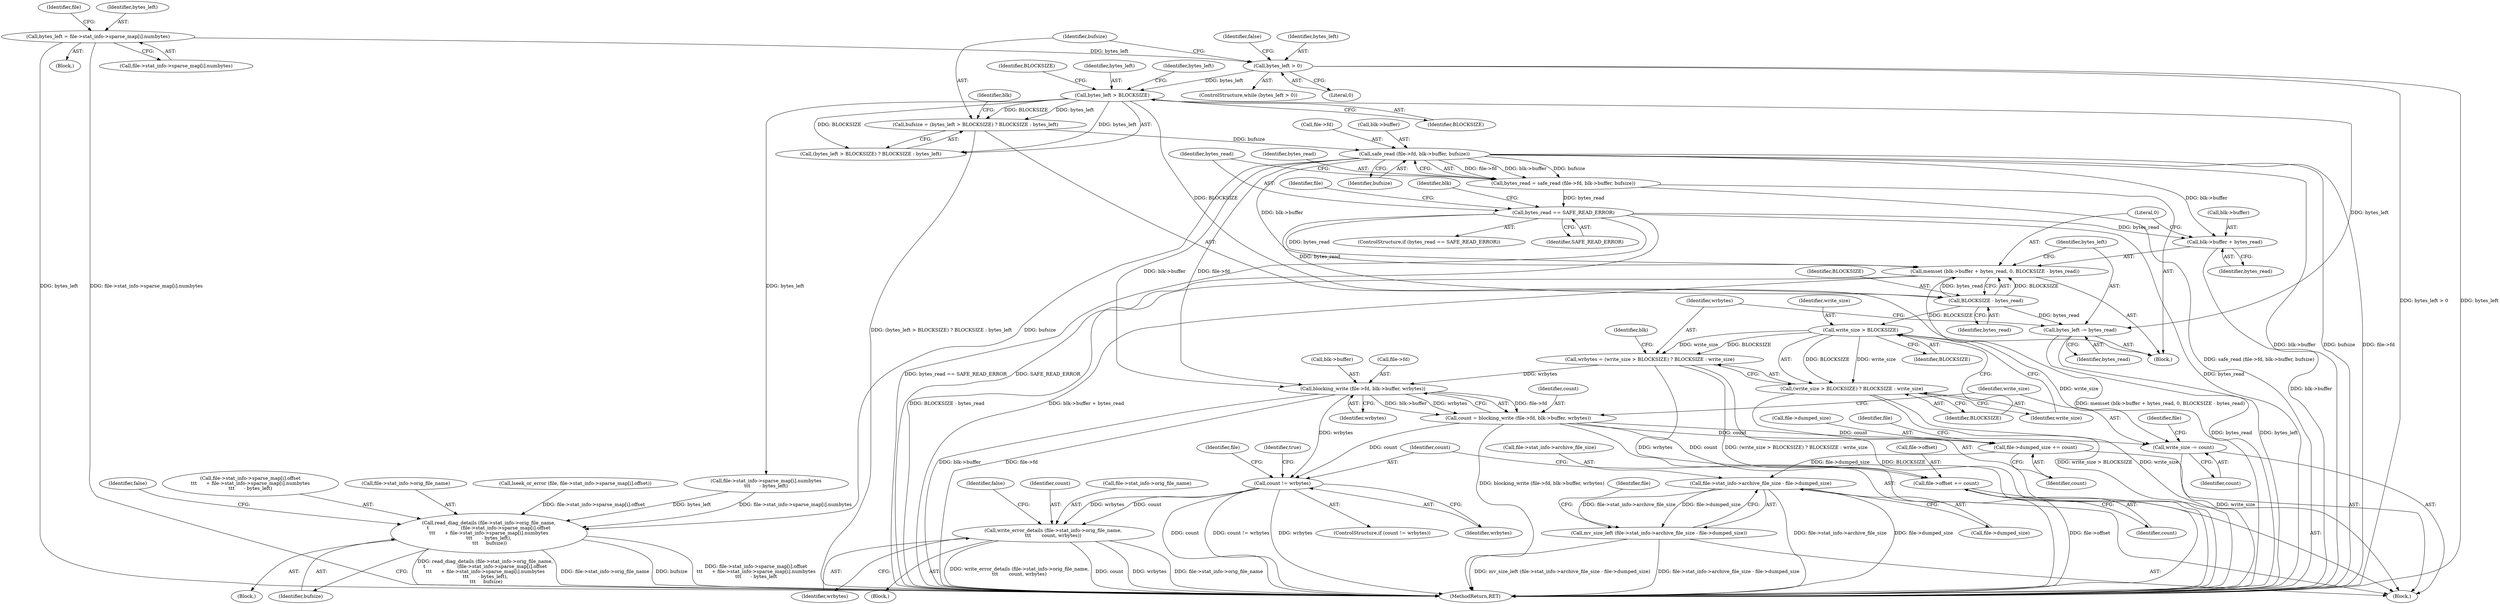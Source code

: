 digraph "0_savannah_c15c42ccd1e2377945fd0414eca1a49294bff454@API" {
"1000153" [label="(Call,safe_read (file->fd, blk->buffer, bufsize))"];
"1000139" [label="(Call,bufsize = (bytes_left > BLOCKSIZE) ? BLOCKSIZE : bytes_left)"];
"1000142" [label="(Call,bytes_left > BLOCKSIZE)"];
"1000134" [label="(Call,bytes_left > 0)"];
"1000107" [label="(Call,bytes_left = file->stat_info->sparse_map[i].numbytes)"];
"1000151" [label="(Call,bytes_read = safe_read (file->fd, blk->buffer, bufsize))"];
"1000162" [label="(Call,bytes_read == SAFE_READ_ERROR)"];
"1000196" [label="(Call,memset (blk->buffer + bytes_read, 0, BLOCKSIZE - bytes_read))"];
"1000197" [label="(Call,blk->buffer + bytes_read)"];
"1000203" [label="(Call,BLOCKSIZE - bytes_read)"];
"1000206" [label="(Call,bytes_left -= bytes_read)"];
"1000215" [label="(Call,write_size > BLOCKSIZE)"];
"1000212" [label="(Call,wrbytes = (write_size > BLOCKSIZE) ? BLOCKSIZE : write_size)"];
"1000241" [label="(Call,blocking_write (file->fd, blk->buffer, wrbytes))"];
"1000239" [label="(Call,count = blocking_write (file->fd, blk->buffer, wrbytes))"];
"1000249" [label="(Call,write_size -= count)"];
"1000252" [label="(Call,file->dumped_size += count)"];
"1000258" [label="(Call,file->stat_info->archive_file_size - file->dumped_size)"];
"1000257" [label="(Call,mv_size_left (file->stat_info->archive_file_size - file->dumped_size))"];
"1000267" [label="(Call,file->offset += count)"];
"1000273" [label="(Call,count != wrbytes)"];
"1000277" [label="(Call,write_error_details (file->stat_info->orig_file_name,\n\t\t\t       count, wrbytes))"];
"1000214" [label="(Call,(write_size > BLOCKSIZE) ? BLOCKSIZE : write_size)"];
"1000166" [label="(Call,read_diag_details (file->stat_info->orig_file_name,\n\t                     (file->stat_info->sparse_map[i].offset\n\t\t\t      + file->stat_info->sparse_map[i].numbytes\n\t\t\t      - bytes_left),\n \t\t\t     bufsize))"];
"1000416" [label="(MethodReturn,RET)"];
"1000217" [label="(Identifier,BLOCKSIZE)"];
"1000139" [label="(Call,bufsize = (bytes_left > BLOCKSIZE) ? BLOCKSIZE : bytes_left)"];
"1000272" [label="(ControlStructure,if (count != wrbytes))"];
"1000104" [label="(Block,)"];
"1000201" [label="(Identifier,bytes_read)"];
"1000135" [label="(Identifier,bytes_left)"];
"1000149" [label="(Identifier,blk)"];
"1000268" [label="(Call,file->offset)"];
"1000206" [label="(Call,bytes_left -= bytes_read)"];
"1000264" [label="(Call,file->dumped_size)"];
"1000209" [label="(Block,)"];
"1000182" [label="(Call,file->stat_info->sparse_map[i].numbytes\n\t\t\t      - bytes_left)"];
"1000157" [label="(Call,blk->buffer)"];
"1000259" [label="(Call,file->stat_info->archive_file_size)"];
"1000241" [label="(Call,blocking_write (file->fd, blk->buffer, wrbytes))"];
"1000253" [label="(Call,file->dumped_size)"];
"1000248" [label="(Identifier,wrbytes)"];
"1000277" [label="(Call,write_error_details (file->stat_info->orig_file_name,\n\t\t\t       count, wrbytes))"];
"1000219" [label="(Identifier,write_size)"];
"1000199" [label="(Identifier,blk)"];
"1000286" [label="(Identifier,false)"];
"1000239" [label="(Call,count = blocking_write (file->fd, blk->buffer, wrbytes))"];
"1000204" [label="(Identifier,BLOCKSIZE)"];
"1000161" [label="(ControlStructure,if (bytes_read == SAFE_READ_ERROR))"];
"1000144" [label="(Identifier,BLOCKSIZE)"];
"1000146" [label="(Identifier,bytes_left)"];
"1000245" [label="(Call,blk->buffer)"];
"1000196" [label="(Call,memset (blk->buffer + bytes_read, 0, BLOCKSIZE - bytes_read))"];
"1000203" [label="(Call,BLOCKSIZE - bytes_read)"];
"1000269" [label="(Identifier,file)"];
"1000251" [label="(Identifier,count)"];
"1000258" [label="(Call,file->stat_info->archive_file_size - file->dumped_size)"];
"1000160" [label="(Identifier,bufsize)"];
"1000166" [label="(Call,read_diag_details (file->stat_info->orig_file_name,\n\t                     (file->stat_info->sparse_map[i].offset\n\t\t\t      + file->stat_info->sparse_map[i].numbytes\n\t\t\t      - bytes_left),\n \t\t\t     bufsize))"];
"1000153" [label="(Call,safe_read (file->fd, blk->buffer, bufsize))"];
"1000167" [label="(Call,file->stat_info->orig_file_name)"];
"1000240" [label="(Identifier,count)"];
"1000242" [label="(Call,file->fd)"];
"1000215" [label="(Call,write_size > BLOCKSIZE)"];
"1000288" [label="(Identifier,true)"];
"1000107" [label="(Call,bytes_left = file->stat_info->sparse_map[i].numbytes)"];
"1000291" [label="(Identifier,false)"];
"1000208" [label="(Identifier,bytes_read)"];
"1000133" [label="(ControlStructure,while (bytes_left > 0))"];
"1000275" [label="(Identifier,wrbytes)"];
"1000252" [label="(Call,file->dumped_size += count)"];
"1000218" [label="(Identifier,BLOCKSIZE)"];
"1000109" [label="(Call,file->stat_info->sparse_map[i].numbytes)"];
"1000154" [label="(Call,file->fd)"];
"1000267" [label="(Call,file->offset += count)"];
"1000193" [label="(Identifier,bufsize)"];
"1000136" [label="(Literal,0)"];
"1000213" [label="(Identifier,wrbytes)"];
"1000145" [label="(Identifier,BLOCKSIZE)"];
"1000137" [label="(Block,)"];
"1000283" [label="(Identifier,count)"];
"1000120" [label="(Call,lseek_or_error (file, file->stat_info->sparse_map[i].offset))"];
"1000162" [label="(Call,bytes_read == SAFE_READ_ERROR)"];
"1000261" [label="(Identifier,file)"];
"1000212" [label="(Call,wrbytes = (write_size > BLOCKSIZE) ? BLOCKSIZE : write_size)"];
"1000276" [label="(Block,)"];
"1000152" [label="(Identifier,bytes_read)"];
"1000273" [label="(Call,count != wrbytes)"];
"1000164" [label="(Identifier,SAFE_READ_ERROR)"];
"1000195" [label="(Identifier,false)"];
"1000205" [label="(Identifier,bytes_read)"];
"1000140" [label="(Identifier,bufsize)"];
"1000271" [label="(Identifier,count)"];
"1000169" [label="(Identifier,file)"];
"1000222" [label="(Identifier,blk)"];
"1000134" [label="(Call,bytes_left > 0)"];
"1000207" [label="(Identifier,bytes_left)"];
"1000216" [label="(Identifier,write_size)"];
"1000278" [label="(Call,file->stat_info->orig_file_name)"];
"1000250" [label="(Identifier,write_size)"];
"1000280" [label="(Identifier,file)"];
"1000256" [label="(Identifier,count)"];
"1000121" [label="(Identifier,file)"];
"1000202" [label="(Literal,0)"];
"1000172" [label="(Call,file->stat_info->sparse_map[i].offset\n\t\t\t      + file->stat_info->sparse_map[i].numbytes\n\t\t\t      - bytes_left)"];
"1000198" [label="(Call,blk->buffer)"];
"1000141" [label="(Call,(bytes_left > BLOCKSIZE) ? BLOCKSIZE : bytes_left)"];
"1000163" [label="(Identifier,bytes_read)"];
"1000257" [label="(Call,mv_size_left (file->stat_info->archive_file_size - file->dumped_size))"];
"1000197" [label="(Call,blk->buffer + bytes_read)"];
"1000284" [label="(Identifier,wrbytes)"];
"1000214" [label="(Call,(write_size > BLOCKSIZE) ? BLOCKSIZE : write_size)"];
"1000151" [label="(Call,bytes_read = safe_read (file->fd, blk->buffer, bufsize))"];
"1000142" [label="(Call,bytes_left > BLOCKSIZE)"];
"1000143" [label="(Identifier,bytes_left)"];
"1000249" [label="(Call,write_size -= count)"];
"1000165" [label="(Block,)"];
"1000108" [label="(Identifier,bytes_left)"];
"1000254" [label="(Identifier,file)"];
"1000274" [label="(Identifier,count)"];
"1000153" -> "1000151"  [label="AST: "];
"1000153" -> "1000160"  [label="CFG: "];
"1000154" -> "1000153"  [label="AST: "];
"1000157" -> "1000153"  [label="AST: "];
"1000160" -> "1000153"  [label="AST: "];
"1000151" -> "1000153"  [label="CFG: "];
"1000153" -> "1000416"  [label="DDG: blk->buffer"];
"1000153" -> "1000416"  [label="DDG: bufsize"];
"1000153" -> "1000416"  [label="DDG: file->fd"];
"1000153" -> "1000151"  [label="DDG: file->fd"];
"1000153" -> "1000151"  [label="DDG: blk->buffer"];
"1000153" -> "1000151"  [label="DDG: bufsize"];
"1000139" -> "1000153"  [label="DDG: bufsize"];
"1000153" -> "1000166"  [label="DDG: bufsize"];
"1000153" -> "1000196"  [label="DDG: blk->buffer"];
"1000153" -> "1000197"  [label="DDG: blk->buffer"];
"1000153" -> "1000241"  [label="DDG: file->fd"];
"1000153" -> "1000241"  [label="DDG: blk->buffer"];
"1000139" -> "1000137"  [label="AST: "];
"1000139" -> "1000141"  [label="CFG: "];
"1000140" -> "1000139"  [label="AST: "];
"1000141" -> "1000139"  [label="AST: "];
"1000149" -> "1000139"  [label="CFG: "];
"1000139" -> "1000416"  [label="DDG: (bytes_left > BLOCKSIZE) ? BLOCKSIZE : bytes_left"];
"1000142" -> "1000139"  [label="DDG: BLOCKSIZE"];
"1000142" -> "1000139"  [label="DDG: bytes_left"];
"1000142" -> "1000141"  [label="AST: "];
"1000142" -> "1000144"  [label="CFG: "];
"1000143" -> "1000142"  [label="AST: "];
"1000144" -> "1000142"  [label="AST: "];
"1000145" -> "1000142"  [label="CFG: "];
"1000146" -> "1000142"  [label="CFG: "];
"1000134" -> "1000142"  [label="DDG: bytes_left"];
"1000142" -> "1000141"  [label="DDG: BLOCKSIZE"];
"1000142" -> "1000141"  [label="DDG: bytes_left"];
"1000142" -> "1000182"  [label="DDG: bytes_left"];
"1000142" -> "1000203"  [label="DDG: BLOCKSIZE"];
"1000142" -> "1000206"  [label="DDG: bytes_left"];
"1000134" -> "1000133"  [label="AST: "];
"1000134" -> "1000136"  [label="CFG: "];
"1000135" -> "1000134"  [label="AST: "];
"1000136" -> "1000134"  [label="AST: "];
"1000140" -> "1000134"  [label="CFG: "];
"1000291" -> "1000134"  [label="CFG: "];
"1000134" -> "1000416"  [label="DDG: bytes_left > 0"];
"1000134" -> "1000416"  [label="DDG: bytes_left"];
"1000107" -> "1000134"  [label="DDG: bytes_left"];
"1000107" -> "1000104"  [label="AST: "];
"1000107" -> "1000109"  [label="CFG: "];
"1000108" -> "1000107"  [label="AST: "];
"1000109" -> "1000107"  [label="AST: "];
"1000121" -> "1000107"  [label="CFG: "];
"1000107" -> "1000416"  [label="DDG: bytes_left"];
"1000107" -> "1000416"  [label="DDG: file->stat_info->sparse_map[i].numbytes"];
"1000151" -> "1000137"  [label="AST: "];
"1000152" -> "1000151"  [label="AST: "];
"1000163" -> "1000151"  [label="CFG: "];
"1000151" -> "1000416"  [label="DDG: safe_read (file->fd, blk->buffer, bufsize)"];
"1000151" -> "1000162"  [label="DDG: bytes_read"];
"1000162" -> "1000161"  [label="AST: "];
"1000162" -> "1000164"  [label="CFG: "];
"1000163" -> "1000162"  [label="AST: "];
"1000164" -> "1000162"  [label="AST: "];
"1000169" -> "1000162"  [label="CFG: "];
"1000199" -> "1000162"  [label="CFG: "];
"1000162" -> "1000416"  [label="DDG: SAFE_READ_ERROR"];
"1000162" -> "1000416"  [label="DDG: bytes_read"];
"1000162" -> "1000416"  [label="DDG: bytes_read == SAFE_READ_ERROR"];
"1000162" -> "1000196"  [label="DDG: bytes_read"];
"1000162" -> "1000197"  [label="DDG: bytes_read"];
"1000162" -> "1000203"  [label="DDG: bytes_read"];
"1000196" -> "1000137"  [label="AST: "];
"1000196" -> "1000203"  [label="CFG: "];
"1000197" -> "1000196"  [label="AST: "];
"1000202" -> "1000196"  [label="AST: "];
"1000203" -> "1000196"  [label="AST: "];
"1000207" -> "1000196"  [label="CFG: "];
"1000196" -> "1000416"  [label="DDG: BLOCKSIZE - bytes_read"];
"1000196" -> "1000416"  [label="DDG: blk->buffer + bytes_read"];
"1000196" -> "1000416"  [label="DDG: memset (blk->buffer + bytes_read, 0, BLOCKSIZE - bytes_read)"];
"1000203" -> "1000196"  [label="DDG: BLOCKSIZE"];
"1000203" -> "1000196"  [label="DDG: bytes_read"];
"1000197" -> "1000201"  [label="CFG: "];
"1000198" -> "1000197"  [label="AST: "];
"1000201" -> "1000197"  [label="AST: "];
"1000202" -> "1000197"  [label="CFG: "];
"1000197" -> "1000416"  [label="DDG: blk->buffer"];
"1000203" -> "1000205"  [label="CFG: "];
"1000204" -> "1000203"  [label="AST: "];
"1000205" -> "1000203"  [label="AST: "];
"1000203" -> "1000206"  [label="DDG: bytes_read"];
"1000203" -> "1000215"  [label="DDG: BLOCKSIZE"];
"1000206" -> "1000137"  [label="AST: "];
"1000206" -> "1000208"  [label="CFG: "];
"1000207" -> "1000206"  [label="AST: "];
"1000208" -> "1000206"  [label="AST: "];
"1000213" -> "1000206"  [label="CFG: "];
"1000206" -> "1000416"  [label="DDG: bytes_read"];
"1000206" -> "1000416"  [label="DDG: bytes_left"];
"1000215" -> "1000214"  [label="AST: "];
"1000215" -> "1000217"  [label="CFG: "];
"1000216" -> "1000215"  [label="AST: "];
"1000217" -> "1000215"  [label="AST: "];
"1000218" -> "1000215"  [label="CFG: "];
"1000219" -> "1000215"  [label="CFG: "];
"1000215" -> "1000212"  [label="DDG: BLOCKSIZE"];
"1000215" -> "1000212"  [label="DDG: write_size"];
"1000215" -> "1000214"  [label="DDG: BLOCKSIZE"];
"1000215" -> "1000214"  [label="DDG: write_size"];
"1000215" -> "1000249"  [label="DDG: write_size"];
"1000212" -> "1000209"  [label="AST: "];
"1000212" -> "1000214"  [label="CFG: "];
"1000213" -> "1000212"  [label="AST: "];
"1000214" -> "1000212"  [label="AST: "];
"1000222" -> "1000212"  [label="CFG: "];
"1000212" -> "1000416"  [label="DDG: (write_size > BLOCKSIZE) ? BLOCKSIZE : write_size"];
"1000212" -> "1000416"  [label="DDG: wrbytes"];
"1000212" -> "1000241"  [label="DDG: wrbytes"];
"1000241" -> "1000239"  [label="AST: "];
"1000241" -> "1000248"  [label="CFG: "];
"1000242" -> "1000241"  [label="AST: "];
"1000245" -> "1000241"  [label="AST: "];
"1000248" -> "1000241"  [label="AST: "];
"1000239" -> "1000241"  [label="CFG: "];
"1000241" -> "1000416"  [label="DDG: file->fd"];
"1000241" -> "1000416"  [label="DDG: blk->buffer"];
"1000241" -> "1000239"  [label="DDG: file->fd"];
"1000241" -> "1000239"  [label="DDG: blk->buffer"];
"1000241" -> "1000239"  [label="DDG: wrbytes"];
"1000241" -> "1000273"  [label="DDG: wrbytes"];
"1000239" -> "1000209"  [label="AST: "];
"1000240" -> "1000239"  [label="AST: "];
"1000250" -> "1000239"  [label="CFG: "];
"1000239" -> "1000416"  [label="DDG: blocking_write (file->fd, blk->buffer, wrbytes)"];
"1000239" -> "1000249"  [label="DDG: count"];
"1000239" -> "1000252"  [label="DDG: count"];
"1000239" -> "1000267"  [label="DDG: count"];
"1000239" -> "1000273"  [label="DDG: count"];
"1000249" -> "1000209"  [label="AST: "];
"1000249" -> "1000251"  [label="CFG: "];
"1000250" -> "1000249"  [label="AST: "];
"1000251" -> "1000249"  [label="AST: "];
"1000254" -> "1000249"  [label="CFG: "];
"1000249" -> "1000416"  [label="DDG: write_size"];
"1000252" -> "1000209"  [label="AST: "];
"1000252" -> "1000256"  [label="CFG: "];
"1000253" -> "1000252"  [label="AST: "];
"1000256" -> "1000252"  [label="AST: "];
"1000261" -> "1000252"  [label="CFG: "];
"1000252" -> "1000258"  [label="DDG: file->dumped_size"];
"1000258" -> "1000257"  [label="AST: "];
"1000258" -> "1000264"  [label="CFG: "];
"1000259" -> "1000258"  [label="AST: "];
"1000264" -> "1000258"  [label="AST: "];
"1000257" -> "1000258"  [label="CFG: "];
"1000258" -> "1000416"  [label="DDG: file->stat_info->archive_file_size"];
"1000258" -> "1000416"  [label="DDG: file->dumped_size"];
"1000258" -> "1000257"  [label="DDG: file->stat_info->archive_file_size"];
"1000258" -> "1000257"  [label="DDG: file->dumped_size"];
"1000257" -> "1000209"  [label="AST: "];
"1000269" -> "1000257"  [label="CFG: "];
"1000257" -> "1000416"  [label="DDG: file->stat_info->archive_file_size - file->dumped_size"];
"1000257" -> "1000416"  [label="DDG: mv_size_left (file->stat_info->archive_file_size - file->dumped_size)"];
"1000267" -> "1000209"  [label="AST: "];
"1000267" -> "1000271"  [label="CFG: "];
"1000268" -> "1000267"  [label="AST: "];
"1000271" -> "1000267"  [label="AST: "];
"1000274" -> "1000267"  [label="CFG: "];
"1000267" -> "1000416"  [label="DDG: file->offset"];
"1000273" -> "1000272"  [label="AST: "];
"1000273" -> "1000275"  [label="CFG: "];
"1000274" -> "1000273"  [label="AST: "];
"1000275" -> "1000273"  [label="AST: "];
"1000280" -> "1000273"  [label="CFG: "];
"1000288" -> "1000273"  [label="CFG: "];
"1000273" -> "1000416"  [label="DDG: wrbytes"];
"1000273" -> "1000416"  [label="DDG: count"];
"1000273" -> "1000416"  [label="DDG: count != wrbytes"];
"1000273" -> "1000277"  [label="DDG: count"];
"1000273" -> "1000277"  [label="DDG: wrbytes"];
"1000277" -> "1000276"  [label="AST: "];
"1000277" -> "1000284"  [label="CFG: "];
"1000278" -> "1000277"  [label="AST: "];
"1000283" -> "1000277"  [label="AST: "];
"1000284" -> "1000277"  [label="AST: "];
"1000286" -> "1000277"  [label="CFG: "];
"1000277" -> "1000416"  [label="DDG: wrbytes"];
"1000277" -> "1000416"  [label="DDG: file->stat_info->orig_file_name"];
"1000277" -> "1000416"  [label="DDG: write_error_details (file->stat_info->orig_file_name,\n\t\t\t       count, wrbytes)"];
"1000277" -> "1000416"  [label="DDG: count"];
"1000214" -> "1000218"  [label="CFG: "];
"1000214" -> "1000219"  [label="CFG: "];
"1000218" -> "1000214"  [label="AST: "];
"1000219" -> "1000214"  [label="AST: "];
"1000214" -> "1000416"  [label="DDG: write_size"];
"1000214" -> "1000416"  [label="DDG: BLOCKSIZE"];
"1000214" -> "1000416"  [label="DDG: write_size > BLOCKSIZE"];
"1000166" -> "1000165"  [label="AST: "];
"1000166" -> "1000193"  [label="CFG: "];
"1000167" -> "1000166"  [label="AST: "];
"1000172" -> "1000166"  [label="AST: "];
"1000193" -> "1000166"  [label="AST: "];
"1000195" -> "1000166"  [label="CFG: "];
"1000166" -> "1000416"  [label="DDG: file->stat_info->sparse_map[i].offset\n\t\t\t      + file->stat_info->sparse_map[i].numbytes\n\t\t\t      - bytes_left"];
"1000166" -> "1000416"  [label="DDG: read_diag_details (file->stat_info->orig_file_name,\n\t                     (file->stat_info->sparse_map[i].offset\n\t\t\t      + file->stat_info->sparse_map[i].numbytes\n\t\t\t      - bytes_left),\n \t\t\t     bufsize)"];
"1000166" -> "1000416"  [label="DDG: file->stat_info->orig_file_name"];
"1000166" -> "1000416"  [label="DDG: bufsize"];
"1000120" -> "1000166"  [label="DDG: file->stat_info->sparse_map[i].offset"];
"1000182" -> "1000166"  [label="DDG: file->stat_info->sparse_map[i].numbytes"];
"1000182" -> "1000166"  [label="DDG: bytes_left"];
}
